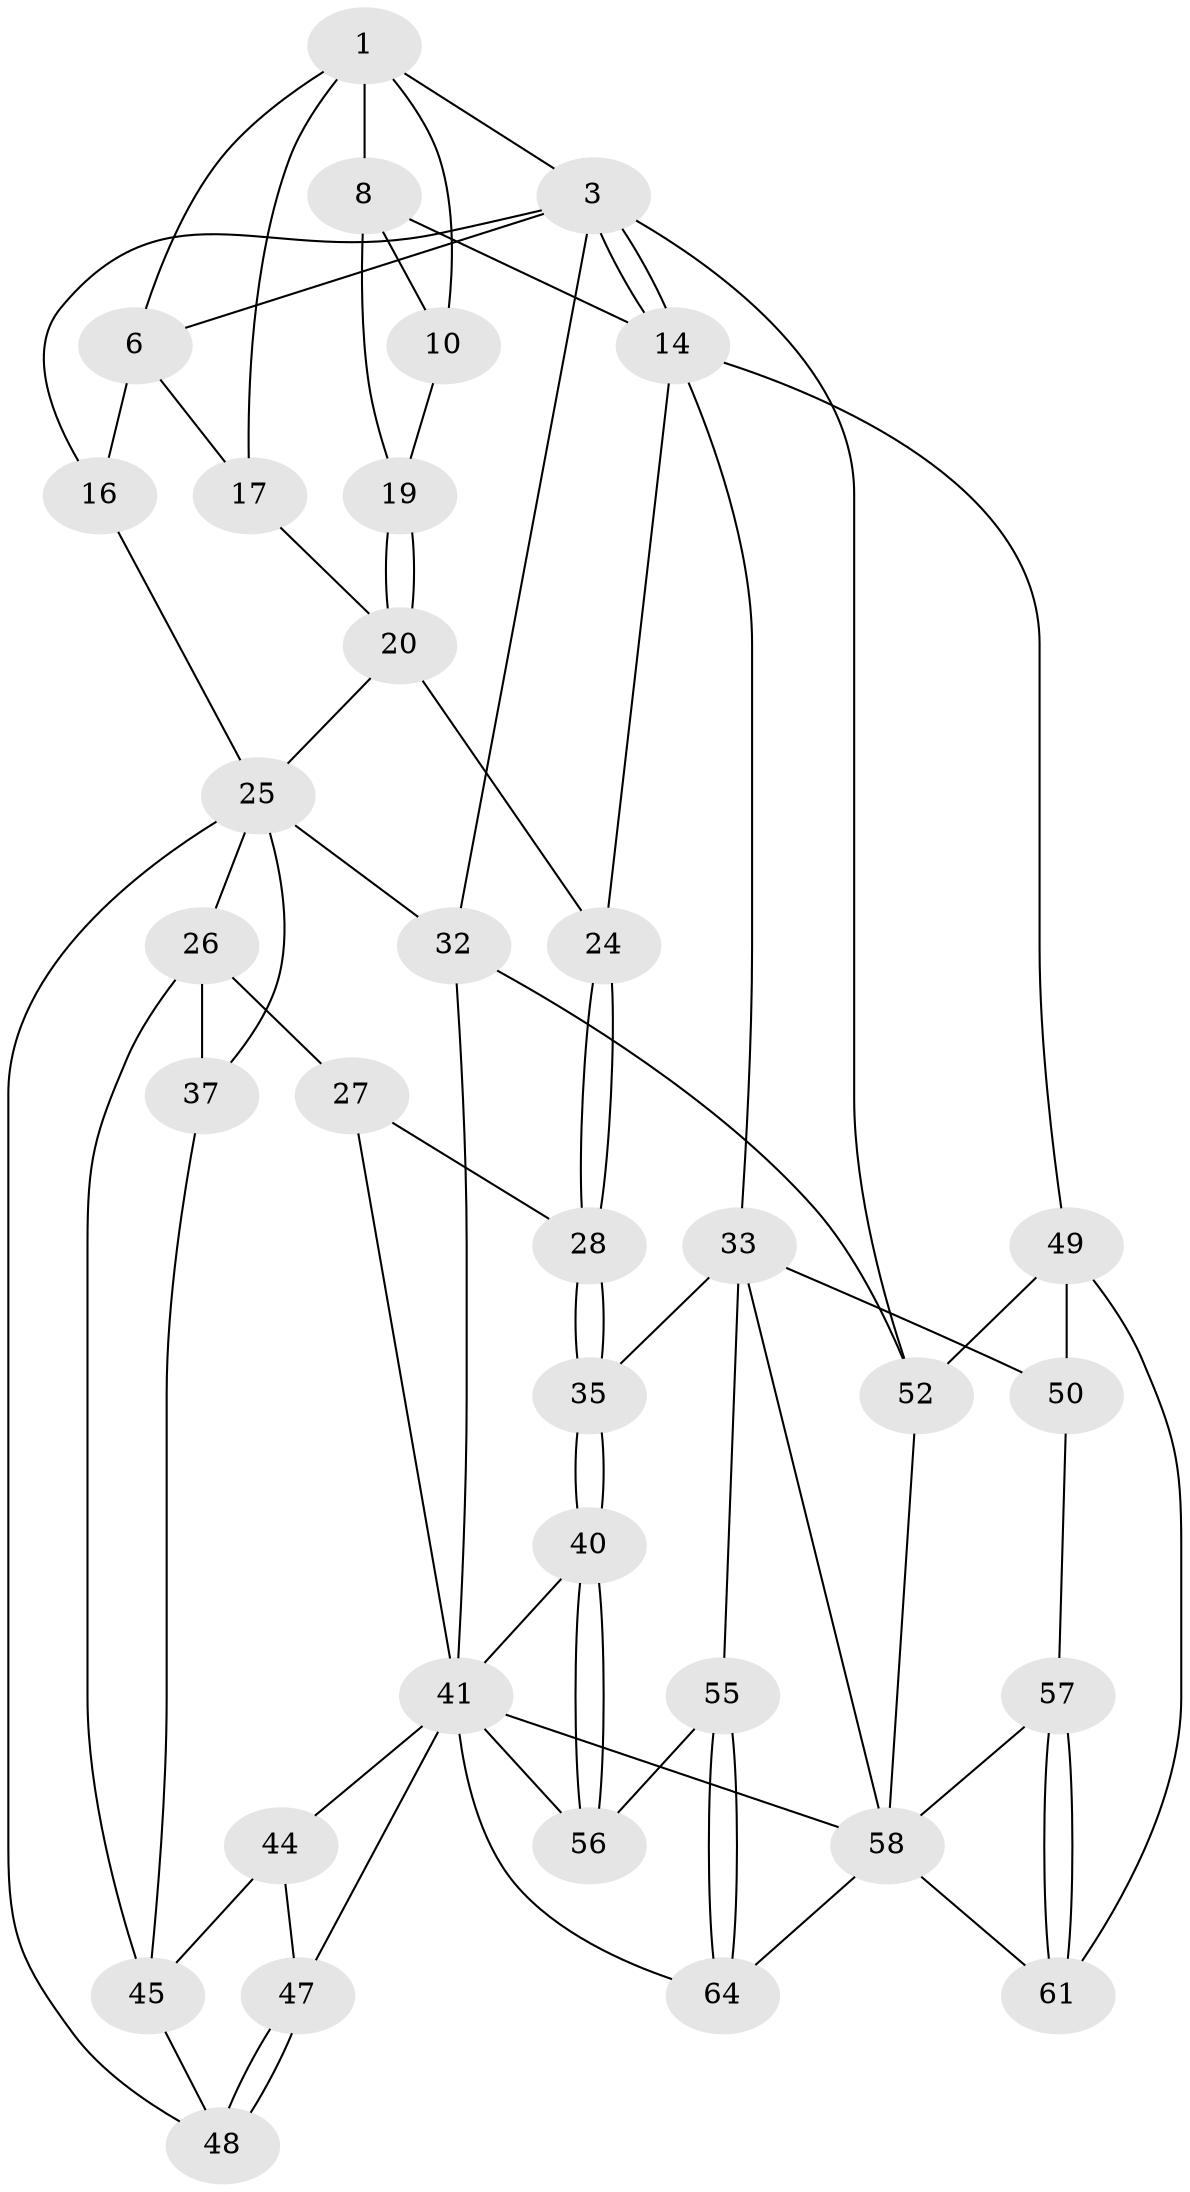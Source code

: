 // original degree distribution, {3: 0.028985507246376812, 4: 0.2898550724637681, 6: 0.2463768115942029, 5: 0.43478260869565216}
// Generated by graph-tools (version 1.1) at 2025/16/03/09/25 04:16:57]
// undirected, 34 vertices, 74 edges
graph export_dot {
graph [start="1"]
  node [color=gray90,style=filled];
  1 [pos="+0.290067759940133+0",super="+2+5"];
  3 [pos="+1+0",super="+4"];
  6 [pos="+0.07032885011401165+0.1086958617645012",super="+15"];
  8 [pos="+0.5239597866279998+0",super="+13+9"];
  10 [pos="+0.4402772735839838+0.1984592990614734"];
  14 [pos="+1+0.1793313174937099",super="+22"];
  16 [pos="+0+0.28338849599260835"];
  17 [pos="+0.2452359364018282+0.32440993971687876"];
  19 [pos="+0.6550063031437942+0.2918299340169356"];
  20 [pos="+0.648016728483213+0.3041797457325044",super="+21"];
  24 [pos="+0.6245691828460475+0.43040444765748914"];
  25 [pos="+0.2641947026961018+0.41578492353979446",super="+29"];
  26 [pos="+0.2912211904474188+0.48462657615622123",super="+36"];
  27 [pos="+0.3241854966946626+0.540500466716398",super="+38"];
  28 [pos="+0.38368594645621434+0.5602829253440227"];
  32 [pos="+0+1"];
  33 [pos="+0.6091671108917126+0.6873066828745927",super="+34"];
  35 [pos="+0.4852568098569484+0.6617475584777013"];
  37 [pos="+0+0.6975172042006967"];
  40 [pos="+0.43589886055083743+0.8081414901544886"];
  41 [pos="+0.3408387493833485+0.8296588948711617",super="+42"];
  44 [pos="+0.25030316666750063+0.7133396240472502"];
  45 [pos="+0.2486266849943592+0.6566277406861564",super="+46"];
  47 [pos="+0.21744927489573662+0.8938748674481527"];
  48 [pos="+0.11460183916084704+0.8874324249037683"];
  49 [pos="+1+0.6246583485625294",super="+53"];
  50 [pos="+0.8702048305247005+0.7289071461287389",super="+51"];
  52 [pos="+1+1"];
  55 [pos="+0.4693494753337594+0.8730592289592072"];
  56 [pos="+0.45289565929024433+0.8586754181040529"];
  57 [pos="+0.7303743127874069+0.8511296840771361"];
  58 [pos="+0.7216688976659996+0.8580035820628551",super="+63+59"];
  61 [pos="+0.8254257263982014+0.9284096358701119"];
  64 [pos="+0.47755472160929635+1"];
  1 -- 8;
  1 -- 3;
  1 -- 10;
  1 -- 17;
  1 -- 6;
  3 -- 14;
  3 -- 14;
  3 -- 52;
  3 -- 16;
  3 -- 32;
  3 -- 6;
  6 -- 16;
  6 -- 17;
  8 -- 14;
  8 -- 10;
  8 -- 19;
  10 -- 19;
  14 -- 24;
  14 -- 49;
  14 -- 33;
  16 -- 25;
  17 -- 20;
  19 -- 20;
  19 -- 20;
  20 -- 24;
  20 -- 25;
  24 -- 28;
  24 -- 28;
  25 -- 26;
  25 -- 32;
  25 -- 48;
  25 -- 37;
  26 -- 27 [weight=2];
  26 -- 37;
  26 -- 45;
  27 -- 28;
  27 -- 41;
  28 -- 35;
  28 -- 35;
  32 -- 52;
  32 -- 41;
  33 -- 50;
  33 -- 35;
  33 -- 55;
  33 -- 58;
  35 -- 40;
  35 -- 40;
  37 -- 45;
  40 -- 41;
  40 -- 56;
  40 -- 56;
  41 -- 64;
  41 -- 56;
  41 -- 58;
  41 -- 44;
  41 -- 47;
  44 -- 45;
  44 -- 47;
  45 -- 48;
  47 -- 48;
  47 -- 48;
  49 -- 50 [weight=2];
  49 -- 52;
  49 -- 61;
  50 -- 57;
  52 -- 58;
  55 -- 56;
  55 -- 64;
  55 -- 64;
  57 -- 58;
  57 -- 61;
  57 -- 61;
  58 -- 61;
  58 -- 64;
}
